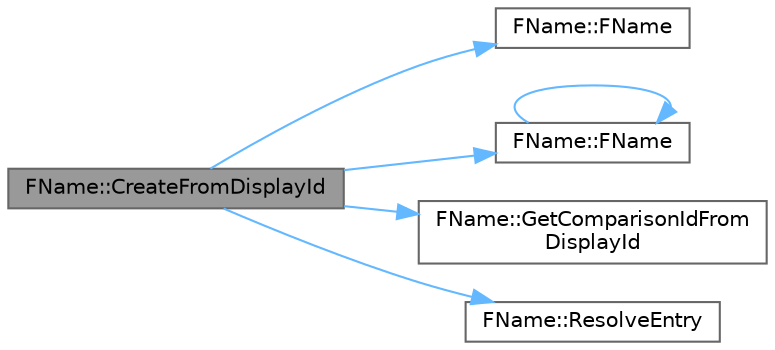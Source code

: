 digraph "FName::CreateFromDisplayId"
{
 // INTERACTIVE_SVG=YES
 // LATEX_PDF_SIZE
  bgcolor="transparent";
  edge [fontname=Helvetica,fontsize=10,labelfontname=Helvetica,labelfontsize=10];
  node [fontname=Helvetica,fontsize=10,shape=box,height=0.2,width=0.4];
  rankdir="LR";
  Node1 [id="Node000001",label="FName::CreateFromDisplayId",height=0.2,width=0.4,color="gray40", fillcolor="grey60", style="filled", fontcolor="black",tooltip="Only call this if you really know what you're doing."];
  Node1 -> Node2 [id="edge1_Node000001_Node000002",color="steelblue1",style="solid",tooltip=" "];
  Node2 [id="Node000002",label="FName::FName",height=0.2,width=0.4,color="grey40", fillcolor="white", style="filled",URL="$d0/d53/classFName.html#af4349c8d28ac2b912e47ed56d281a2de",tooltip="Default constructor, initialized to None."];
  Node1 -> Node3 [id="edge2_Node000001_Node000003",color="steelblue1",style="solid",tooltip=" "];
  Node3 [id="Node000003",label="FName::FName",height=0.2,width=0.4,color="grey40", fillcolor="white", style="filled",URL="$d0/d53/classFName.html#af79224dd2b82a2d82bd1050684d24179",tooltip="Create an FName with a hardcoded string index."];
  Node3 -> Node3 [id="edge3_Node000003_Node000003",color="steelblue1",style="solid",tooltip=" "];
  Node1 -> Node4 [id="edge4_Node000001_Node000004",color="steelblue1",style="solid",tooltip=" "];
  Node4 [id="Node000004",label="FName::GetComparisonIdFrom\lDisplayId",height=0.2,width=0.4,color="grey40", fillcolor="white", style="filled",URL="$d0/d53/classFName.html#a6bdf1f342cc8fbf2ab6c5b8d95219fa3",tooltip=" "];
  Node1 -> Node5 [id="edge5_Node000001_Node000005",color="steelblue1",style="solid",tooltip=" "];
  Node5 [id="Node000005",label="FName::ResolveEntry",height=0.2,width=0.4,color="grey40", fillcolor="white", style="filled",URL="$d0/d53/classFName.html#a5252748257a134aba4eaf0ff8c79cb38",tooltip=" "];
}
